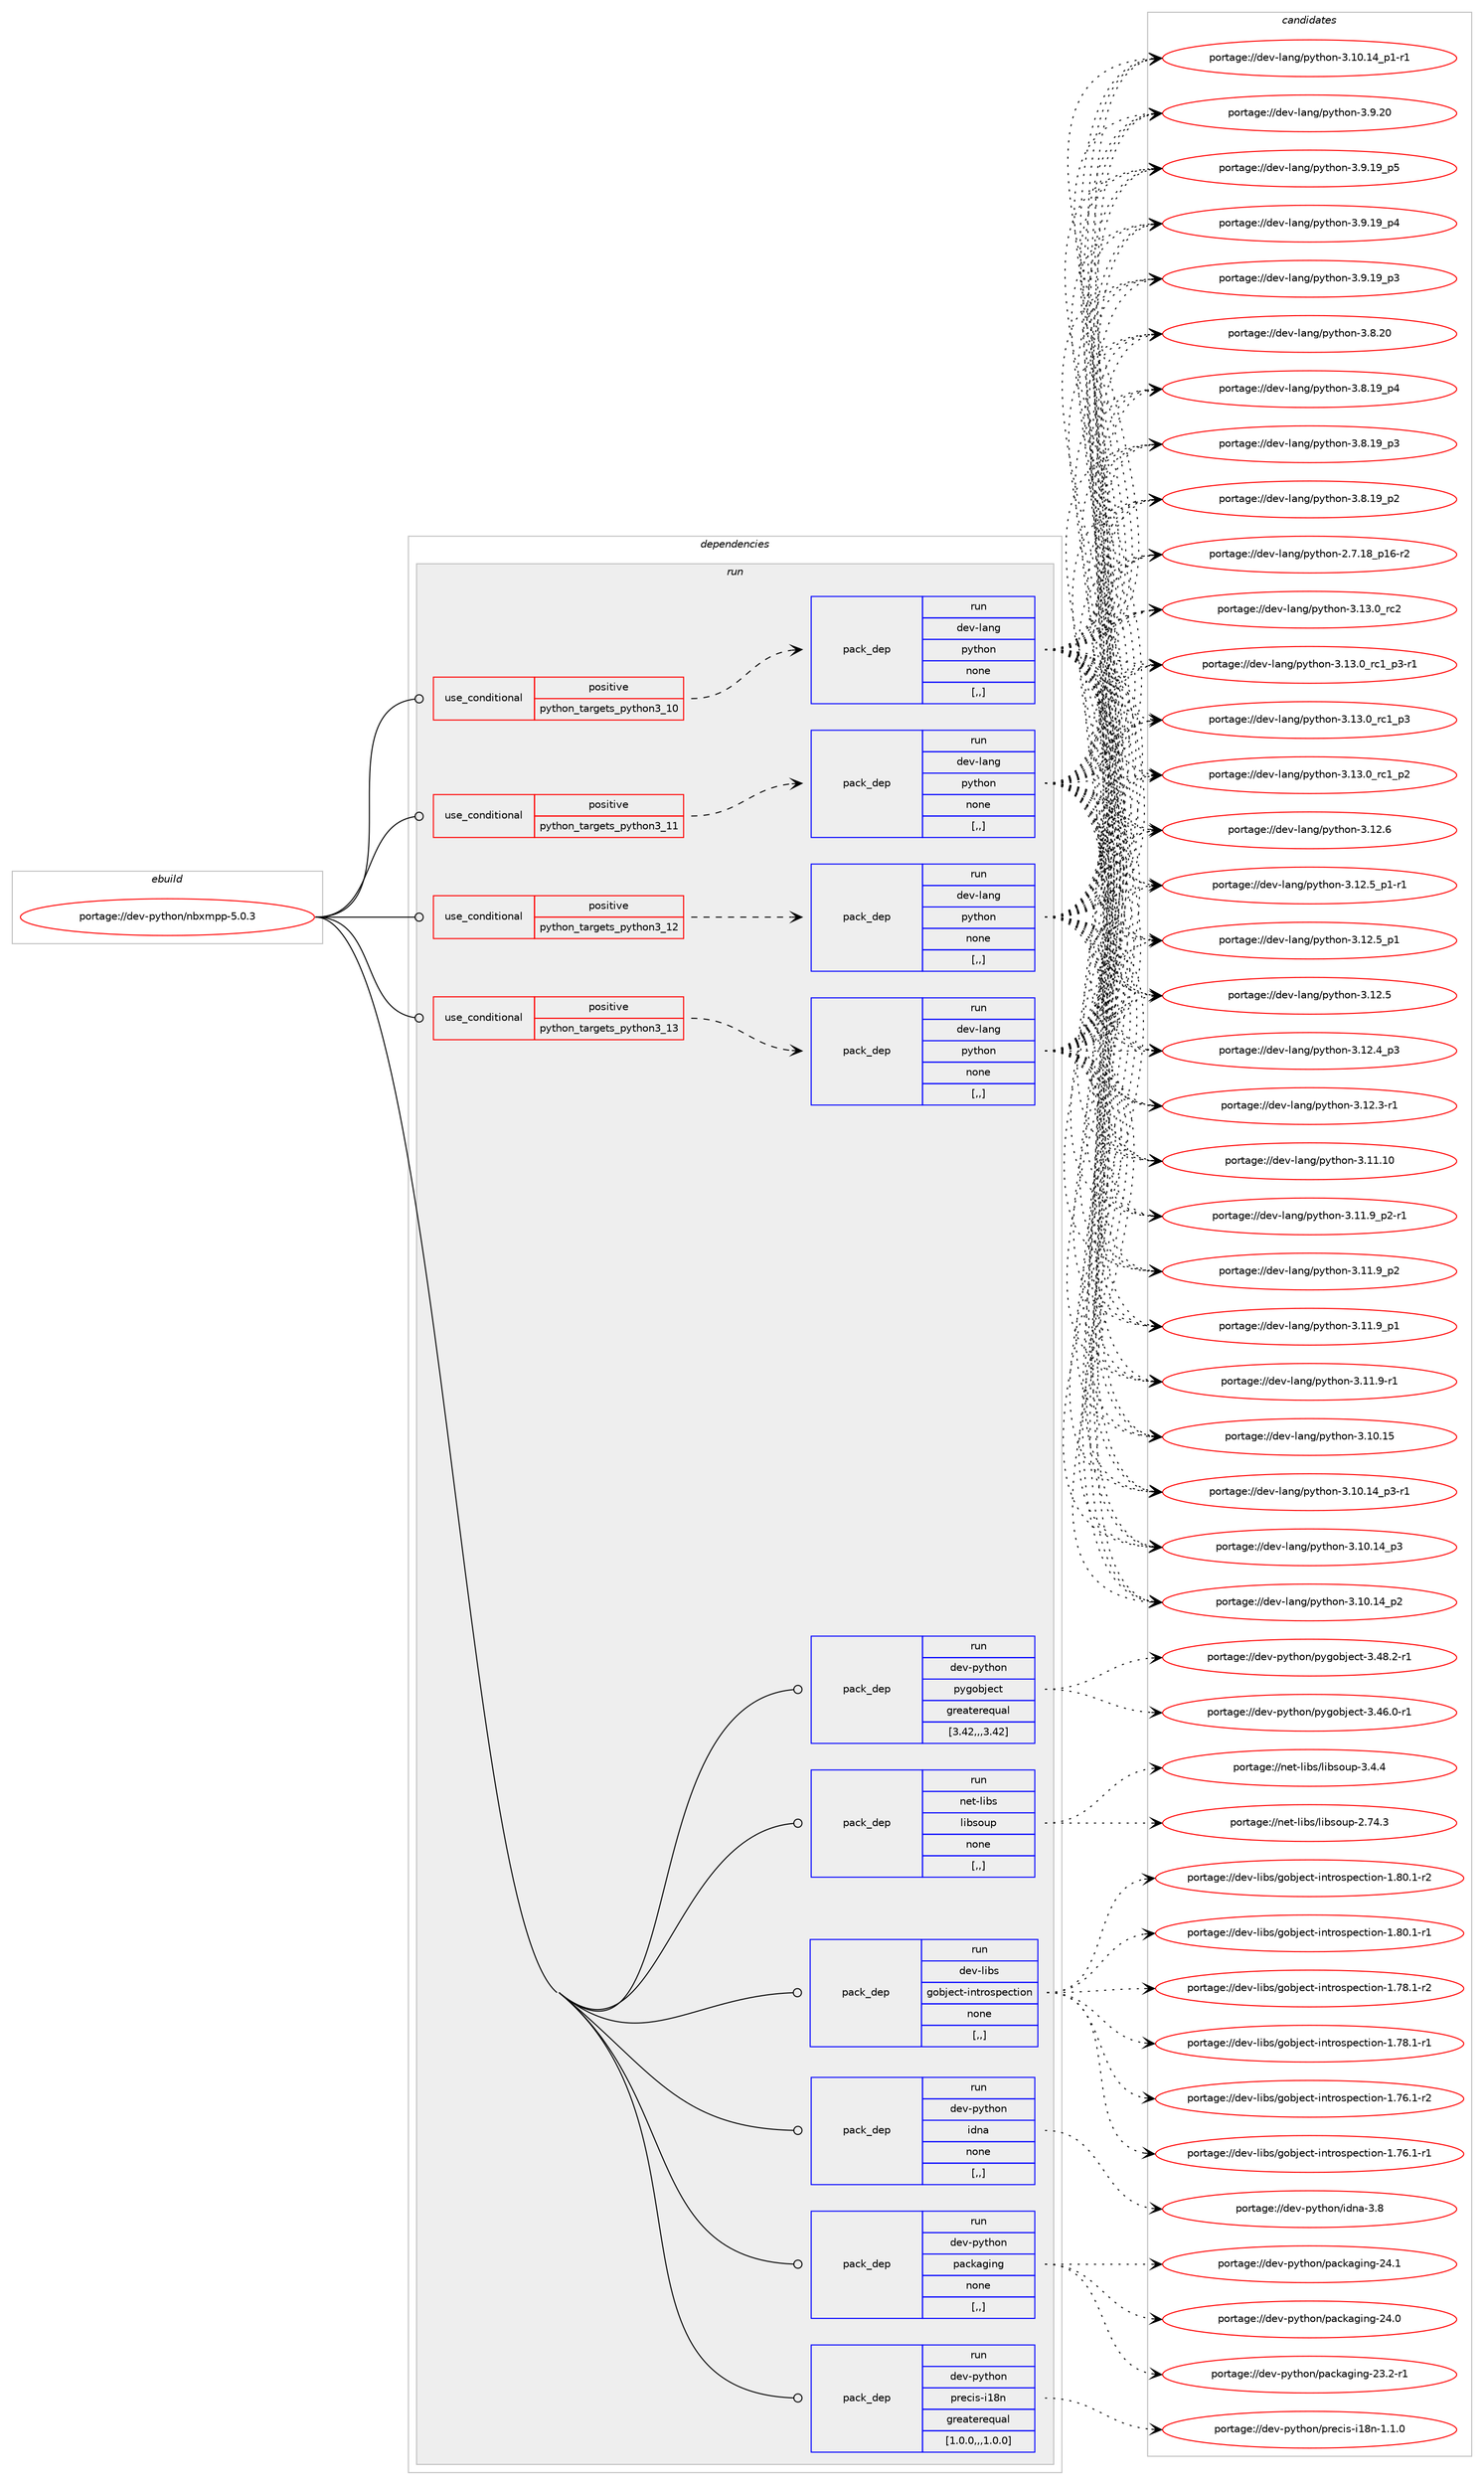digraph prolog {

# *************
# Graph options
# *************

newrank=true;
concentrate=true;
compound=true;
graph [rankdir=LR,fontname=Helvetica,fontsize=10,ranksep=1.5];#, ranksep=2.5, nodesep=0.2];
edge  [arrowhead=vee];
node  [fontname=Helvetica,fontsize=10];

# **********
# The ebuild
# **********

subgraph cluster_leftcol {
color=gray;
label=<<i>ebuild</i>>;
id [label="portage://dev-python/nbxmpp-5.0.3", color=red, width=4, href="../dev-python/nbxmpp-5.0.3.svg"];
}

# ****************
# The dependencies
# ****************

subgraph cluster_midcol {
color=gray;
label=<<i>dependencies</i>>;
subgraph cluster_compile {
fillcolor="#eeeeee";
style=filled;
label=<<i>compile</i>>;
}
subgraph cluster_compileandrun {
fillcolor="#eeeeee";
style=filled;
label=<<i>compile and run</i>>;
}
subgraph cluster_run {
fillcolor="#eeeeee";
style=filled;
label=<<i>run</i>>;
subgraph cond165597 {
dependency646940 [label=<<TABLE BORDER="0" CELLBORDER="1" CELLSPACING="0" CELLPADDING="4"><TR><TD ROWSPAN="3" CELLPADDING="10">use_conditional</TD></TR><TR><TD>positive</TD></TR><TR><TD>python_targets_python3_10</TD></TR></TABLE>>, shape=none, color=red];
subgraph pack476524 {
dependency646941 [label=<<TABLE BORDER="0" CELLBORDER="1" CELLSPACING="0" CELLPADDING="4" WIDTH="220"><TR><TD ROWSPAN="6" CELLPADDING="30">pack_dep</TD></TR><TR><TD WIDTH="110">run</TD></TR><TR><TD>dev-lang</TD></TR><TR><TD>python</TD></TR><TR><TD>none</TD></TR><TR><TD>[,,]</TD></TR></TABLE>>, shape=none, color=blue];
}
dependency646940:e -> dependency646941:w [weight=20,style="dashed",arrowhead="vee"];
}
id:e -> dependency646940:w [weight=20,style="solid",arrowhead="odot"];
subgraph cond165598 {
dependency646942 [label=<<TABLE BORDER="0" CELLBORDER="1" CELLSPACING="0" CELLPADDING="4"><TR><TD ROWSPAN="3" CELLPADDING="10">use_conditional</TD></TR><TR><TD>positive</TD></TR><TR><TD>python_targets_python3_11</TD></TR></TABLE>>, shape=none, color=red];
subgraph pack476525 {
dependency646943 [label=<<TABLE BORDER="0" CELLBORDER="1" CELLSPACING="0" CELLPADDING="4" WIDTH="220"><TR><TD ROWSPAN="6" CELLPADDING="30">pack_dep</TD></TR><TR><TD WIDTH="110">run</TD></TR><TR><TD>dev-lang</TD></TR><TR><TD>python</TD></TR><TR><TD>none</TD></TR><TR><TD>[,,]</TD></TR></TABLE>>, shape=none, color=blue];
}
dependency646942:e -> dependency646943:w [weight=20,style="dashed",arrowhead="vee"];
}
id:e -> dependency646942:w [weight=20,style="solid",arrowhead="odot"];
subgraph cond165599 {
dependency646944 [label=<<TABLE BORDER="0" CELLBORDER="1" CELLSPACING="0" CELLPADDING="4"><TR><TD ROWSPAN="3" CELLPADDING="10">use_conditional</TD></TR><TR><TD>positive</TD></TR><TR><TD>python_targets_python3_12</TD></TR></TABLE>>, shape=none, color=red];
subgraph pack476526 {
dependency646945 [label=<<TABLE BORDER="0" CELLBORDER="1" CELLSPACING="0" CELLPADDING="4" WIDTH="220"><TR><TD ROWSPAN="6" CELLPADDING="30">pack_dep</TD></TR><TR><TD WIDTH="110">run</TD></TR><TR><TD>dev-lang</TD></TR><TR><TD>python</TD></TR><TR><TD>none</TD></TR><TR><TD>[,,]</TD></TR></TABLE>>, shape=none, color=blue];
}
dependency646944:e -> dependency646945:w [weight=20,style="dashed",arrowhead="vee"];
}
id:e -> dependency646944:w [weight=20,style="solid",arrowhead="odot"];
subgraph cond165600 {
dependency646946 [label=<<TABLE BORDER="0" CELLBORDER="1" CELLSPACING="0" CELLPADDING="4"><TR><TD ROWSPAN="3" CELLPADDING="10">use_conditional</TD></TR><TR><TD>positive</TD></TR><TR><TD>python_targets_python3_13</TD></TR></TABLE>>, shape=none, color=red];
subgraph pack476527 {
dependency646947 [label=<<TABLE BORDER="0" CELLBORDER="1" CELLSPACING="0" CELLPADDING="4" WIDTH="220"><TR><TD ROWSPAN="6" CELLPADDING="30">pack_dep</TD></TR><TR><TD WIDTH="110">run</TD></TR><TR><TD>dev-lang</TD></TR><TR><TD>python</TD></TR><TR><TD>none</TD></TR><TR><TD>[,,]</TD></TR></TABLE>>, shape=none, color=blue];
}
dependency646946:e -> dependency646947:w [weight=20,style="dashed",arrowhead="vee"];
}
id:e -> dependency646946:w [weight=20,style="solid",arrowhead="odot"];
subgraph pack476528 {
dependency646948 [label=<<TABLE BORDER="0" CELLBORDER="1" CELLSPACING="0" CELLPADDING="4" WIDTH="220"><TR><TD ROWSPAN="6" CELLPADDING="30">pack_dep</TD></TR><TR><TD WIDTH="110">run</TD></TR><TR><TD>dev-libs</TD></TR><TR><TD>gobject-introspection</TD></TR><TR><TD>none</TD></TR><TR><TD>[,,]</TD></TR></TABLE>>, shape=none, color=blue];
}
id:e -> dependency646948:w [weight=20,style="solid",arrowhead="odot"];
subgraph pack476529 {
dependency646949 [label=<<TABLE BORDER="0" CELLBORDER="1" CELLSPACING="0" CELLPADDING="4" WIDTH="220"><TR><TD ROWSPAN="6" CELLPADDING="30">pack_dep</TD></TR><TR><TD WIDTH="110">run</TD></TR><TR><TD>dev-python</TD></TR><TR><TD>idna</TD></TR><TR><TD>none</TD></TR><TR><TD>[,,]</TD></TR></TABLE>>, shape=none, color=blue];
}
id:e -> dependency646949:w [weight=20,style="solid",arrowhead="odot"];
subgraph pack476530 {
dependency646950 [label=<<TABLE BORDER="0" CELLBORDER="1" CELLSPACING="0" CELLPADDING="4" WIDTH="220"><TR><TD ROWSPAN="6" CELLPADDING="30">pack_dep</TD></TR><TR><TD WIDTH="110">run</TD></TR><TR><TD>dev-python</TD></TR><TR><TD>packaging</TD></TR><TR><TD>none</TD></TR><TR><TD>[,,]</TD></TR></TABLE>>, shape=none, color=blue];
}
id:e -> dependency646950:w [weight=20,style="solid",arrowhead="odot"];
subgraph pack476531 {
dependency646951 [label=<<TABLE BORDER="0" CELLBORDER="1" CELLSPACING="0" CELLPADDING="4" WIDTH="220"><TR><TD ROWSPAN="6" CELLPADDING="30">pack_dep</TD></TR><TR><TD WIDTH="110">run</TD></TR><TR><TD>dev-python</TD></TR><TR><TD>precis-i18n</TD></TR><TR><TD>greaterequal</TD></TR><TR><TD>[1.0.0,,,1.0.0]</TD></TR></TABLE>>, shape=none, color=blue];
}
id:e -> dependency646951:w [weight=20,style="solid",arrowhead="odot"];
subgraph pack476532 {
dependency646952 [label=<<TABLE BORDER="0" CELLBORDER="1" CELLSPACING="0" CELLPADDING="4" WIDTH="220"><TR><TD ROWSPAN="6" CELLPADDING="30">pack_dep</TD></TR><TR><TD WIDTH="110">run</TD></TR><TR><TD>dev-python</TD></TR><TR><TD>pygobject</TD></TR><TR><TD>greaterequal</TD></TR><TR><TD>[3.42,,,3.42]</TD></TR></TABLE>>, shape=none, color=blue];
}
id:e -> dependency646952:w [weight=20,style="solid",arrowhead="odot"];
subgraph pack476533 {
dependency646953 [label=<<TABLE BORDER="0" CELLBORDER="1" CELLSPACING="0" CELLPADDING="4" WIDTH="220"><TR><TD ROWSPAN="6" CELLPADDING="30">pack_dep</TD></TR><TR><TD WIDTH="110">run</TD></TR><TR><TD>net-libs</TD></TR><TR><TD>libsoup</TD></TR><TR><TD>none</TD></TR><TR><TD>[,,]</TD></TR></TABLE>>, shape=none, color=blue];
}
id:e -> dependency646953:w [weight=20,style="solid",arrowhead="odot"];
}
}

# **************
# The candidates
# **************

subgraph cluster_choices {
rank=same;
color=gray;
label=<<i>candidates</i>>;

subgraph choice476524 {
color=black;
nodesep=1;
choice10010111845108971101034711212111610411111045514649514648951149950 [label="portage://dev-lang/python-3.13.0_rc2", color=red, width=4,href="../dev-lang/python-3.13.0_rc2.svg"];
choice1001011184510897110103471121211161041111104551464951464895114994995112514511449 [label="portage://dev-lang/python-3.13.0_rc1_p3-r1", color=red, width=4,href="../dev-lang/python-3.13.0_rc1_p3-r1.svg"];
choice100101118451089711010347112121116104111110455146495146489511499499511251 [label="portage://dev-lang/python-3.13.0_rc1_p3", color=red, width=4,href="../dev-lang/python-3.13.0_rc1_p3.svg"];
choice100101118451089711010347112121116104111110455146495146489511499499511250 [label="portage://dev-lang/python-3.13.0_rc1_p2", color=red, width=4,href="../dev-lang/python-3.13.0_rc1_p2.svg"];
choice10010111845108971101034711212111610411111045514649504654 [label="portage://dev-lang/python-3.12.6", color=red, width=4,href="../dev-lang/python-3.12.6.svg"];
choice1001011184510897110103471121211161041111104551464950465395112494511449 [label="portage://dev-lang/python-3.12.5_p1-r1", color=red, width=4,href="../dev-lang/python-3.12.5_p1-r1.svg"];
choice100101118451089711010347112121116104111110455146495046539511249 [label="portage://dev-lang/python-3.12.5_p1", color=red, width=4,href="../dev-lang/python-3.12.5_p1.svg"];
choice10010111845108971101034711212111610411111045514649504653 [label="portage://dev-lang/python-3.12.5", color=red, width=4,href="../dev-lang/python-3.12.5.svg"];
choice100101118451089711010347112121116104111110455146495046529511251 [label="portage://dev-lang/python-3.12.4_p3", color=red, width=4,href="../dev-lang/python-3.12.4_p3.svg"];
choice100101118451089711010347112121116104111110455146495046514511449 [label="portage://dev-lang/python-3.12.3-r1", color=red, width=4,href="../dev-lang/python-3.12.3-r1.svg"];
choice1001011184510897110103471121211161041111104551464949464948 [label="portage://dev-lang/python-3.11.10", color=red, width=4,href="../dev-lang/python-3.11.10.svg"];
choice1001011184510897110103471121211161041111104551464949465795112504511449 [label="portage://dev-lang/python-3.11.9_p2-r1", color=red, width=4,href="../dev-lang/python-3.11.9_p2-r1.svg"];
choice100101118451089711010347112121116104111110455146494946579511250 [label="portage://dev-lang/python-3.11.9_p2", color=red, width=4,href="../dev-lang/python-3.11.9_p2.svg"];
choice100101118451089711010347112121116104111110455146494946579511249 [label="portage://dev-lang/python-3.11.9_p1", color=red, width=4,href="../dev-lang/python-3.11.9_p1.svg"];
choice100101118451089711010347112121116104111110455146494946574511449 [label="portage://dev-lang/python-3.11.9-r1", color=red, width=4,href="../dev-lang/python-3.11.9-r1.svg"];
choice1001011184510897110103471121211161041111104551464948464953 [label="portage://dev-lang/python-3.10.15", color=red, width=4,href="../dev-lang/python-3.10.15.svg"];
choice100101118451089711010347112121116104111110455146494846495295112514511449 [label="portage://dev-lang/python-3.10.14_p3-r1", color=red, width=4,href="../dev-lang/python-3.10.14_p3-r1.svg"];
choice10010111845108971101034711212111610411111045514649484649529511251 [label="portage://dev-lang/python-3.10.14_p3", color=red, width=4,href="../dev-lang/python-3.10.14_p3.svg"];
choice10010111845108971101034711212111610411111045514649484649529511250 [label="portage://dev-lang/python-3.10.14_p2", color=red, width=4,href="../dev-lang/python-3.10.14_p2.svg"];
choice100101118451089711010347112121116104111110455146494846495295112494511449 [label="portage://dev-lang/python-3.10.14_p1-r1", color=red, width=4,href="../dev-lang/python-3.10.14_p1-r1.svg"];
choice10010111845108971101034711212111610411111045514657465048 [label="portage://dev-lang/python-3.9.20", color=red, width=4,href="../dev-lang/python-3.9.20.svg"];
choice100101118451089711010347112121116104111110455146574649579511253 [label="portage://dev-lang/python-3.9.19_p5", color=red, width=4,href="../dev-lang/python-3.9.19_p5.svg"];
choice100101118451089711010347112121116104111110455146574649579511252 [label="portage://dev-lang/python-3.9.19_p4", color=red, width=4,href="../dev-lang/python-3.9.19_p4.svg"];
choice100101118451089711010347112121116104111110455146574649579511251 [label="portage://dev-lang/python-3.9.19_p3", color=red, width=4,href="../dev-lang/python-3.9.19_p3.svg"];
choice10010111845108971101034711212111610411111045514656465048 [label="portage://dev-lang/python-3.8.20", color=red, width=4,href="../dev-lang/python-3.8.20.svg"];
choice100101118451089711010347112121116104111110455146564649579511252 [label="portage://dev-lang/python-3.8.19_p4", color=red, width=4,href="../dev-lang/python-3.8.19_p4.svg"];
choice100101118451089711010347112121116104111110455146564649579511251 [label="portage://dev-lang/python-3.8.19_p3", color=red, width=4,href="../dev-lang/python-3.8.19_p3.svg"];
choice100101118451089711010347112121116104111110455146564649579511250 [label="portage://dev-lang/python-3.8.19_p2", color=red, width=4,href="../dev-lang/python-3.8.19_p2.svg"];
choice100101118451089711010347112121116104111110455046554649569511249544511450 [label="portage://dev-lang/python-2.7.18_p16-r2", color=red, width=4,href="../dev-lang/python-2.7.18_p16-r2.svg"];
dependency646941:e -> choice10010111845108971101034711212111610411111045514649514648951149950:w [style=dotted,weight="100"];
dependency646941:e -> choice1001011184510897110103471121211161041111104551464951464895114994995112514511449:w [style=dotted,weight="100"];
dependency646941:e -> choice100101118451089711010347112121116104111110455146495146489511499499511251:w [style=dotted,weight="100"];
dependency646941:e -> choice100101118451089711010347112121116104111110455146495146489511499499511250:w [style=dotted,weight="100"];
dependency646941:e -> choice10010111845108971101034711212111610411111045514649504654:w [style=dotted,weight="100"];
dependency646941:e -> choice1001011184510897110103471121211161041111104551464950465395112494511449:w [style=dotted,weight="100"];
dependency646941:e -> choice100101118451089711010347112121116104111110455146495046539511249:w [style=dotted,weight="100"];
dependency646941:e -> choice10010111845108971101034711212111610411111045514649504653:w [style=dotted,weight="100"];
dependency646941:e -> choice100101118451089711010347112121116104111110455146495046529511251:w [style=dotted,weight="100"];
dependency646941:e -> choice100101118451089711010347112121116104111110455146495046514511449:w [style=dotted,weight="100"];
dependency646941:e -> choice1001011184510897110103471121211161041111104551464949464948:w [style=dotted,weight="100"];
dependency646941:e -> choice1001011184510897110103471121211161041111104551464949465795112504511449:w [style=dotted,weight="100"];
dependency646941:e -> choice100101118451089711010347112121116104111110455146494946579511250:w [style=dotted,weight="100"];
dependency646941:e -> choice100101118451089711010347112121116104111110455146494946579511249:w [style=dotted,weight="100"];
dependency646941:e -> choice100101118451089711010347112121116104111110455146494946574511449:w [style=dotted,weight="100"];
dependency646941:e -> choice1001011184510897110103471121211161041111104551464948464953:w [style=dotted,weight="100"];
dependency646941:e -> choice100101118451089711010347112121116104111110455146494846495295112514511449:w [style=dotted,weight="100"];
dependency646941:e -> choice10010111845108971101034711212111610411111045514649484649529511251:w [style=dotted,weight="100"];
dependency646941:e -> choice10010111845108971101034711212111610411111045514649484649529511250:w [style=dotted,weight="100"];
dependency646941:e -> choice100101118451089711010347112121116104111110455146494846495295112494511449:w [style=dotted,weight="100"];
dependency646941:e -> choice10010111845108971101034711212111610411111045514657465048:w [style=dotted,weight="100"];
dependency646941:e -> choice100101118451089711010347112121116104111110455146574649579511253:w [style=dotted,weight="100"];
dependency646941:e -> choice100101118451089711010347112121116104111110455146574649579511252:w [style=dotted,weight="100"];
dependency646941:e -> choice100101118451089711010347112121116104111110455146574649579511251:w [style=dotted,weight="100"];
dependency646941:e -> choice10010111845108971101034711212111610411111045514656465048:w [style=dotted,weight="100"];
dependency646941:e -> choice100101118451089711010347112121116104111110455146564649579511252:w [style=dotted,weight="100"];
dependency646941:e -> choice100101118451089711010347112121116104111110455146564649579511251:w [style=dotted,weight="100"];
dependency646941:e -> choice100101118451089711010347112121116104111110455146564649579511250:w [style=dotted,weight="100"];
dependency646941:e -> choice100101118451089711010347112121116104111110455046554649569511249544511450:w [style=dotted,weight="100"];
}
subgraph choice476525 {
color=black;
nodesep=1;
choice10010111845108971101034711212111610411111045514649514648951149950 [label="portage://dev-lang/python-3.13.0_rc2", color=red, width=4,href="../dev-lang/python-3.13.0_rc2.svg"];
choice1001011184510897110103471121211161041111104551464951464895114994995112514511449 [label="portage://dev-lang/python-3.13.0_rc1_p3-r1", color=red, width=4,href="../dev-lang/python-3.13.0_rc1_p3-r1.svg"];
choice100101118451089711010347112121116104111110455146495146489511499499511251 [label="portage://dev-lang/python-3.13.0_rc1_p3", color=red, width=4,href="../dev-lang/python-3.13.0_rc1_p3.svg"];
choice100101118451089711010347112121116104111110455146495146489511499499511250 [label="portage://dev-lang/python-3.13.0_rc1_p2", color=red, width=4,href="../dev-lang/python-3.13.0_rc1_p2.svg"];
choice10010111845108971101034711212111610411111045514649504654 [label="portage://dev-lang/python-3.12.6", color=red, width=4,href="../dev-lang/python-3.12.6.svg"];
choice1001011184510897110103471121211161041111104551464950465395112494511449 [label="portage://dev-lang/python-3.12.5_p1-r1", color=red, width=4,href="../dev-lang/python-3.12.5_p1-r1.svg"];
choice100101118451089711010347112121116104111110455146495046539511249 [label="portage://dev-lang/python-3.12.5_p1", color=red, width=4,href="../dev-lang/python-3.12.5_p1.svg"];
choice10010111845108971101034711212111610411111045514649504653 [label="portage://dev-lang/python-3.12.5", color=red, width=4,href="../dev-lang/python-3.12.5.svg"];
choice100101118451089711010347112121116104111110455146495046529511251 [label="portage://dev-lang/python-3.12.4_p3", color=red, width=4,href="../dev-lang/python-3.12.4_p3.svg"];
choice100101118451089711010347112121116104111110455146495046514511449 [label="portage://dev-lang/python-3.12.3-r1", color=red, width=4,href="../dev-lang/python-3.12.3-r1.svg"];
choice1001011184510897110103471121211161041111104551464949464948 [label="portage://dev-lang/python-3.11.10", color=red, width=4,href="../dev-lang/python-3.11.10.svg"];
choice1001011184510897110103471121211161041111104551464949465795112504511449 [label="portage://dev-lang/python-3.11.9_p2-r1", color=red, width=4,href="../dev-lang/python-3.11.9_p2-r1.svg"];
choice100101118451089711010347112121116104111110455146494946579511250 [label="portage://dev-lang/python-3.11.9_p2", color=red, width=4,href="../dev-lang/python-3.11.9_p2.svg"];
choice100101118451089711010347112121116104111110455146494946579511249 [label="portage://dev-lang/python-3.11.9_p1", color=red, width=4,href="../dev-lang/python-3.11.9_p1.svg"];
choice100101118451089711010347112121116104111110455146494946574511449 [label="portage://dev-lang/python-3.11.9-r1", color=red, width=4,href="../dev-lang/python-3.11.9-r1.svg"];
choice1001011184510897110103471121211161041111104551464948464953 [label="portage://dev-lang/python-3.10.15", color=red, width=4,href="../dev-lang/python-3.10.15.svg"];
choice100101118451089711010347112121116104111110455146494846495295112514511449 [label="portage://dev-lang/python-3.10.14_p3-r1", color=red, width=4,href="../dev-lang/python-3.10.14_p3-r1.svg"];
choice10010111845108971101034711212111610411111045514649484649529511251 [label="portage://dev-lang/python-3.10.14_p3", color=red, width=4,href="../dev-lang/python-3.10.14_p3.svg"];
choice10010111845108971101034711212111610411111045514649484649529511250 [label="portage://dev-lang/python-3.10.14_p2", color=red, width=4,href="../dev-lang/python-3.10.14_p2.svg"];
choice100101118451089711010347112121116104111110455146494846495295112494511449 [label="portage://dev-lang/python-3.10.14_p1-r1", color=red, width=4,href="../dev-lang/python-3.10.14_p1-r1.svg"];
choice10010111845108971101034711212111610411111045514657465048 [label="portage://dev-lang/python-3.9.20", color=red, width=4,href="../dev-lang/python-3.9.20.svg"];
choice100101118451089711010347112121116104111110455146574649579511253 [label="portage://dev-lang/python-3.9.19_p5", color=red, width=4,href="../dev-lang/python-3.9.19_p5.svg"];
choice100101118451089711010347112121116104111110455146574649579511252 [label="portage://dev-lang/python-3.9.19_p4", color=red, width=4,href="../dev-lang/python-3.9.19_p4.svg"];
choice100101118451089711010347112121116104111110455146574649579511251 [label="portage://dev-lang/python-3.9.19_p3", color=red, width=4,href="../dev-lang/python-3.9.19_p3.svg"];
choice10010111845108971101034711212111610411111045514656465048 [label="portage://dev-lang/python-3.8.20", color=red, width=4,href="../dev-lang/python-3.8.20.svg"];
choice100101118451089711010347112121116104111110455146564649579511252 [label="portage://dev-lang/python-3.8.19_p4", color=red, width=4,href="../dev-lang/python-3.8.19_p4.svg"];
choice100101118451089711010347112121116104111110455146564649579511251 [label="portage://dev-lang/python-3.8.19_p3", color=red, width=4,href="../dev-lang/python-3.8.19_p3.svg"];
choice100101118451089711010347112121116104111110455146564649579511250 [label="portage://dev-lang/python-3.8.19_p2", color=red, width=4,href="../dev-lang/python-3.8.19_p2.svg"];
choice100101118451089711010347112121116104111110455046554649569511249544511450 [label="portage://dev-lang/python-2.7.18_p16-r2", color=red, width=4,href="../dev-lang/python-2.7.18_p16-r2.svg"];
dependency646943:e -> choice10010111845108971101034711212111610411111045514649514648951149950:w [style=dotted,weight="100"];
dependency646943:e -> choice1001011184510897110103471121211161041111104551464951464895114994995112514511449:w [style=dotted,weight="100"];
dependency646943:e -> choice100101118451089711010347112121116104111110455146495146489511499499511251:w [style=dotted,weight="100"];
dependency646943:e -> choice100101118451089711010347112121116104111110455146495146489511499499511250:w [style=dotted,weight="100"];
dependency646943:e -> choice10010111845108971101034711212111610411111045514649504654:w [style=dotted,weight="100"];
dependency646943:e -> choice1001011184510897110103471121211161041111104551464950465395112494511449:w [style=dotted,weight="100"];
dependency646943:e -> choice100101118451089711010347112121116104111110455146495046539511249:w [style=dotted,weight="100"];
dependency646943:e -> choice10010111845108971101034711212111610411111045514649504653:w [style=dotted,weight="100"];
dependency646943:e -> choice100101118451089711010347112121116104111110455146495046529511251:w [style=dotted,weight="100"];
dependency646943:e -> choice100101118451089711010347112121116104111110455146495046514511449:w [style=dotted,weight="100"];
dependency646943:e -> choice1001011184510897110103471121211161041111104551464949464948:w [style=dotted,weight="100"];
dependency646943:e -> choice1001011184510897110103471121211161041111104551464949465795112504511449:w [style=dotted,weight="100"];
dependency646943:e -> choice100101118451089711010347112121116104111110455146494946579511250:w [style=dotted,weight="100"];
dependency646943:e -> choice100101118451089711010347112121116104111110455146494946579511249:w [style=dotted,weight="100"];
dependency646943:e -> choice100101118451089711010347112121116104111110455146494946574511449:w [style=dotted,weight="100"];
dependency646943:e -> choice1001011184510897110103471121211161041111104551464948464953:w [style=dotted,weight="100"];
dependency646943:e -> choice100101118451089711010347112121116104111110455146494846495295112514511449:w [style=dotted,weight="100"];
dependency646943:e -> choice10010111845108971101034711212111610411111045514649484649529511251:w [style=dotted,weight="100"];
dependency646943:e -> choice10010111845108971101034711212111610411111045514649484649529511250:w [style=dotted,weight="100"];
dependency646943:e -> choice100101118451089711010347112121116104111110455146494846495295112494511449:w [style=dotted,weight="100"];
dependency646943:e -> choice10010111845108971101034711212111610411111045514657465048:w [style=dotted,weight="100"];
dependency646943:e -> choice100101118451089711010347112121116104111110455146574649579511253:w [style=dotted,weight="100"];
dependency646943:e -> choice100101118451089711010347112121116104111110455146574649579511252:w [style=dotted,weight="100"];
dependency646943:e -> choice100101118451089711010347112121116104111110455146574649579511251:w [style=dotted,weight="100"];
dependency646943:e -> choice10010111845108971101034711212111610411111045514656465048:w [style=dotted,weight="100"];
dependency646943:e -> choice100101118451089711010347112121116104111110455146564649579511252:w [style=dotted,weight="100"];
dependency646943:e -> choice100101118451089711010347112121116104111110455146564649579511251:w [style=dotted,weight="100"];
dependency646943:e -> choice100101118451089711010347112121116104111110455146564649579511250:w [style=dotted,weight="100"];
dependency646943:e -> choice100101118451089711010347112121116104111110455046554649569511249544511450:w [style=dotted,weight="100"];
}
subgraph choice476526 {
color=black;
nodesep=1;
choice10010111845108971101034711212111610411111045514649514648951149950 [label="portage://dev-lang/python-3.13.0_rc2", color=red, width=4,href="../dev-lang/python-3.13.0_rc2.svg"];
choice1001011184510897110103471121211161041111104551464951464895114994995112514511449 [label="portage://dev-lang/python-3.13.0_rc1_p3-r1", color=red, width=4,href="../dev-lang/python-3.13.0_rc1_p3-r1.svg"];
choice100101118451089711010347112121116104111110455146495146489511499499511251 [label="portage://dev-lang/python-3.13.0_rc1_p3", color=red, width=4,href="../dev-lang/python-3.13.0_rc1_p3.svg"];
choice100101118451089711010347112121116104111110455146495146489511499499511250 [label="portage://dev-lang/python-3.13.0_rc1_p2", color=red, width=4,href="../dev-lang/python-3.13.0_rc1_p2.svg"];
choice10010111845108971101034711212111610411111045514649504654 [label="portage://dev-lang/python-3.12.6", color=red, width=4,href="../dev-lang/python-3.12.6.svg"];
choice1001011184510897110103471121211161041111104551464950465395112494511449 [label="portage://dev-lang/python-3.12.5_p1-r1", color=red, width=4,href="../dev-lang/python-3.12.5_p1-r1.svg"];
choice100101118451089711010347112121116104111110455146495046539511249 [label="portage://dev-lang/python-3.12.5_p1", color=red, width=4,href="../dev-lang/python-3.12.5_p1.svg"];
choice10010111845108971101034711212111610411111045514649504653 [label="portage://dev-lang/python-3.12.5", color=red, width=4,href="../dev-lang/python-3.12.5.svg"];
choice100101118451089711010347112121116104111110455146495046529511251 [label="portage://dev-lang/python-3.12.4_p3", color=red, width=4,href="../dev-lang/python-3.12.4_p3.svg"];
choice100101118451089711010347112121116104111110455146495046514511449 [label="portage://dev-lang/python-3.12.3-r1", color=red, width=4,href="../dev-lang/python-3.12.3-r1.svg"];
choice1001011184510897110103471121211161041111104551464949464948 [label="portage://dev-lang/python-3.11.10", color=red, width=4,href="../dev-lang/python-3.11.10.svg"];
choice1001011184510897110103471121211161041111104551464949465795112504511449 [label="portage://dev-lang/python-3.11.9_p2-r1", color=red, width=4,href="../dev-lang/python-3.11.9_p2-r1.svg"];
choice100101118451089711010347112121116104111110455146494946579511250 [label="portage://dev-lang/python-3.11.9_p2", color=red, width=4,href="../dev-lang/python-3.11.9_p2.svg"];
choice100101118451089711010347112121116104111110455146494946579511249 [label="portage://dev-lang/python-3.11.9_p1", color=red, width=4,href="../dev-lang/python-3.11.9_p1.svg"];
choice100101118451089711010347112121116104111110455146494946574511449 [label="portage://dev-lang/python-3.11.9-r1", color=red, width=4,href="../dev-lang/python-3.11.9-r1.svg"];
choice1001011184510897110103471121211161041111104551464948464953 [label="portage://dev-lang/python-3.10.15", color=red, width=4,href="../dev-lang/python-3.10.15.svg"];
choice100101118451089711010347112121116104111110455146494846495295112514511449 [label="portage://dev-lang/python-3.10.14_p3-r1", color=red, width=4,href="../dev-lang/python-3.10.14_p3-r1.svg"];
choice10010111845108971101034711212111610411111045514649484649529511251 [label="portage://dev-lang/python-3.10.14_p3", color=red, width=4,href="../dev-lang/python-3.10.14_p3.svg"];
choice10010111845108971101034711212111610411111045514649484649529511250 [label="portage://dev-lang/python-3.10.14_p2", color=red, width=4,href="../dev-lang/python-3.10.14_p2.svg"];
choice100101118451089711010347112121116104111110455146494846495295112494511449 [label="portage://dev-lang/python-3.10.14_p1-r1", color=red, width=4,href="../dev-lang/python-3.10.14_p1-r1.svg"];
choice10010111845108971101034711212111610411111045514657465048 [label="portage://dev-lang/python-3.9.20", color=red, width=4,href="../dev-lang/python-3.9.20.svg"];
choice100101118451089711010347112121116104111110455146574649579511253 [label="portage://dev-lang/python-3.9.19_p5", color=red, width=4,href="../dev-lang/python-3.9.19_p5.svg"];
choice100101118451089711010347112121116104111110455146574649579511252 [label="portage://dev-lang/python-3.9.19_p4", color=red, width=4,href="../dev-lang/python-3.9.19_p4.svg"];
choice100101118451089711010347112121116104111110455146574649579511251 [label="portage://dev-lang/python-3.9.19_p3", color=red, width=4,href="../dev-lang/python-3.9.19_p3.svg"];
choice10010111845108971101034711212111610411111045514656465048 [label="portage://dev-lang/python-3.8.20", color=red, width=4,href="../dev-lang/python-3.8.20.svg"];
choice100101118451089711010347112121116104111110455146564649579511252 [label="portage://dev-lang/python-3.8.19_p4", color=red, width=4,href="../dev-lang/python-3.8.19_p4.svg"];
choice100101118451089711010347112121116104111110455146564649579511251 [label="portage://dev-lang/python-3.8.19_p3", color=red, width=4,href="../dev-lang/python-3.8.19_p3.svg"];
choice100101118451089711010347112121116104111110455146564649579511250 [label="portage://dev-lang/python-3.8.19_p2", color=red, width=4,href="../dev-lang/python-3.8.19_p2.svg"];
choice100101118451089711010347112121116104111110455046554649569511249544511450 [label="portage://dev-lang/python-2.7.18_p16-r2", color=red, width=4,href="../dev-lang/python-2.7.18_p16-r2.svg"];
dependency646945:e -> choice10010111845108971101034711212111610411111045514649514648951149950:w [style=dotted,weight="100"];
dependency646945:e -> choice1001011184510897110103471121211161041111104551464951464895114994995112514511449:w [style=dotted,weight="100"];
dependency646945:e -> choice100101118451089711010347112121116104111110455146495146489511499499511251:w [style=dotted,weight="100"];
dependency646945:e -> choice100101118451089711010347112121116104111110455146495146489511499499511250:w [style=dotted,weight="100"];
dependency646945:e -> choice10010111845108971101034711212111610411111045514649504654:w [style=dotted,weight="100"];
dependency646945:e -> choice1001011184510897110103471121211161041111104551464950465395112494511449:w [style=dotted,weight="100"];
dependency646945:e -> choice100101118451089711010347112121116104111110455146495046539511249:w [style=dotted,weight="100"];
dependency646945:e -> choice10010111845108971101034711212111610411111045514649504653:w [style=dotted,weight="100"];
dependency646945:e -> choice100101118451089711010347112121116104111110455146495046529511251:w [style=dotted,weight="100"];
dependency646945:e -> choice100101118451089711010347112121116104111110455146495046514511449:w [style=dotted,weight="100"];
dependency646945:e -> choice1001011184510897110103471121211161041111104551464949464948:w [style=dotted,weight="100"];
dependency646945:e -> choice1001011184510897110103471121211161041111104551464949465795112504511449:w [style=dotted,weight="100"];
dependency646945:e -> choice100101118451089711010347112121116104111110455146494946579511250:w [style=dotted,weight="100"];
dependency646945:e -> choice100101118451089711010347112121116104111110455146494946579511249:w [style=dotted,weight="100"];
dependency646945:e -> choice100101118451089711010347112121116104111110455146494946574511449:w [style=dotted,weight="100"];
dependency646945:e -> choice1001011184510897110103471121211161041111104551464948464953:w [style=dotted,weight="100"];
dependency646945:e -> choice100101118451089711010347112121116104111110455146494846495295112514511449:w [style=dotted,weight="100"];
dependency646945:e -> choice10010111845108971101034711212111610411111045514649484649529511251:w [style=dotted,weight="100"];
dependency646945:e -> choice10010111845108971101034711212111610411111045514649484649529511250:w [style=dotted,weight="100"];
dependency646945:e -> choice100101118451089711010347112121116104111110455146494846495295112494511449:w [style=dotted,weight="100"];
dependency646945:e -> choice10010111845108971101034711212111610411111045514657465048:w [style=dotted,weight="100"];
dependency646945:e -> choice100101118451089711010347112121116104111110455146574649579511253:w [style=dotted,weight="100"];
dependency646945:e -> choice100101118451089711010347112121116104111110455146574649579511252:w [style=dotted,weight="100"];
dependency646945:e -> choice100101118451089711010347112121116104111110455146574649579511251:w [style=dotted,weight="100"];
dependency646945:e -> choice10010111845108971101034711212111610411111045514656465048:w [style=dotted,weight="100"];
dependency646945:e -> choice100101118451089711010347112121116104111110455146564649579511252:w [style=dotted,weight="100"];
dependency646945:e -> choice100101118451089711010347112121116104111110455146564649579511251:w [style=dotted,weight="100"];
dependency646945:e -> choice100101118451089711010347112121116104111110455146564649579511250:w [style=dotted,weight="100"];
dependency646945:e -> choice100101118451089711010347112121116104111110455046554649569511249544511450:w [style=dotted,weight="100"];
}
subgraph choice476527 {
color=black;
nodesep=1;
choice10010111845108971101034711212111610411111045514649514648951149950 [label="portage://dev-lang/python-3.13.0_rc2", color=red, width=4,href="../dev-lang/python-3.13.0_rc2.svg"];
choice1001011184510897110103471121211161041111104551464951464895114994995112514511449 [label="portage://dev-lang/python-3.13.0_rc1_p3-r1", color=red, width=4,href="../dev-lang/python-3.13.0_rc1_p3-r1.svg"];
choice100101118451089711010347112121116104111110455146495146489511499499511251 [label="portage://dev-lang/python-3.13.0_rc1_p3", color=red, width=4,href="../dev-lang/python-3.13.0_rc1_p3.svg"];
choice100101118451089711010347112121116104111110455146495146489511499499511250 [label="portage://dev-lang/python-3.13.0_rc1_p2", color=red, width=4,href="../dev-lang/python-3.13.0_rc1_p2.svg"];
choice10010111845108971101034711212111610411111045514649504654 [label="portage://dev-lang/python-3.12.6", color=red, width=4,href="../dev-lang/python-3.12.6.svg"];
choice1001011184510897110103471121211161041111104551464950465395112494511449 [label="portage://dev-lang/python-3.12.5_p1-r1", color=red, width=4,href="../dev-lang/python-3.12.5_p1-r1.svg"];
choice100101118451089711010347112121116104111110455146495046539511249 [label="portage://dev-lang/python-3.12.5_p1", color=red, width=4,href="../dev-lang/python-3.12.5_p1.svg"];
choice10010111845108971101034711212111610411111045514649504653 [label="portage://dev-lang/python-3.12.5", color=red, width=4,href="../dev-lang/python-3.12.5.svg"];
choice100101118451089711010347112121116104111110455146495046529511251 [label="portage://dev-lang/python-3.12.4_p3", color=red, width=4,href="../dev-lang/python-3.12.4_p3.svg"];
choice100101118451089711010347112121116104111110455146495046514511449 [label="portage://dev-lang/python-3.12.3-r1", color=red, width=4,href="../dev-lang/python-3.12.3-r1.svg"];
choice1001011184510897110103471121211161041111104551464949464948 [label="portage://dev-lang/python-3.11.10", color=red, width=4,href="../dev-lang/python-3.11.10.svg"];
choice1001011184510897110103471121211161041111104551464949465795112504511449 [label="portage://dev-lang/python-3.11.9_p2-r1", color=red, width=4,href="../dev-lang/python-3.11.9_p2-r1.svg"];
choice100101118451089711010347112121116104111110455146494946579511250 [label="portage://dev-lang/python-3.11.9_p2", color=red, width=4,href="../dev-lang/python-3.11.9_p2.svg"];
choice100101118451089711010347112121116104111110455146494946579511249 [label="portage://dev-lang/python-3.11.9_p1", color=red, width=4,href="../dev-lang/python-3.11.9_p1.svg"];
choice100101118451089711010347112121116104111110455146494946574511449 [label="portage://dev-lang/python-3.11.9-r1", color=red, width=4,href="../dev-lang/python-3.11.9-r1.svg"];
choice1001011184510897110103471121211161041111104551464948464953 [label="portage://dev-lang/python-3.10.15", color=red, width=4,href="../dev-lang/python-3.10.15.svg"];
choice100101118451089711010347112121116104111110455146494846495295112514511449 [label="portage://dev-lang/python-3.10.14_p3-r1", color=red, width=4,href="../dev-lang/python-3.10.14_p3-r1.svg"];
choice10010111845108971101034711212111610411111045514649484649529511251 [label="portage://dev-lang/python-3.10.14_p3", color=red, width=4,href="../dev-lang/python-3.10.14_p3.svg"];
choice10010111845108971101034711212111610411111045514649484649529511250 [label="portage://dev-lang/python-3.10.14_p2", color=red, width=4,href="../dev-lang/python-3.10.14_p2.svg"];
choice100101118451089711010347112121116104111110455146494846495295112494511449 [label="portage://dev-lang/python-3.10.14_p1-r1", color=red, width=4,href="../dev-lang/python-3.10.14_p1-r1.svg"];
choice10010111845108971101034711212111610411111045514657465048 [label="portage://dev-lang/python-3.9.20", color=red, width=4,href="../dev-lang/python-3.9.20.svg"];
choice100101118451089711010347112121116104111110455146574649579511253 [label="portage://dev-lang/python-3.9.19_p5", color=red, width=4,href="../dev-lang/python-3.9.19_p5.svg"];
choice100101118451089711010347112121116104111110455146574649579511252 [label="portage://dev-lang/python-3.9.19_p4", color=red, width=4,href="../dev-lang/python-3.9.19_p4.svg"];
choice100101118451089711010347112121116104111110455146574649579511251 [label="portage://dev-lang/python-3.9.19_p3", color=red, width=4,href="../dev-lang/python-3.9.19_p3.svg"];
choice10010111845108971101034711212111610411111045514656465048 [label="portage://dev-lang/python-3.8.20", color=red, width=4,href="../dev-lang/python-3.8.20.svg"];
choice100101118451089711010347112121116104111110455146564649579511252 [label="portage://dev-lang/python-3.8.19_p4", color=red, width=4,href="../dev-lang/python-3.8.19_p4.svg"];
choice100101118451089711010347112121116104111110455146564649579511251 [label="portage://dev-lang/python-3.8.19_p3", color=red, width=4,href="../dev-lang/python-3.8.19_p3.svg"];
choice100101118451089711010347112121116104111110455146564649579511250 [label="portage://dev-lang/python-3.8.19_p2", color=red, width=4,href="../dev-lang/python-3.8.19_p2.svg"];
choice100101118451089711010347112121116104111110455046554649569511249544511450 [label="portage://dev-lang/python-2.7.18_p16-r2", color=red, width=4,href="../dev-lang/python-2.7.18_p16-r2.svg"];
dependency646947:e -> choice10010111845108971101034711212111610411111045514649514648951149950:w [style=dotted,weight="100"];
dependency646947:e -> choice1001011184510897110103471121211161041111104551464951464895114994995112514511449:w [style=dotted,weight="100"];
dependency646947:e -> choice100101118451089711010347112121116104111110455146495146489511499499511251:w [style=dotted,weight="100"];
dependency646947:e -> choice100101118451089711010347112121116104111110455146495146489511499499511250:w [style=dotted,weight="100"];
dependency646947:e -> choice10010111845108971101034711212111610411111045514649504654:w [style=dotted,weight="100"];
dependency646947:e -> choice1001011184510897110103471121211161041111104551464950465395112494511449:w [style=dotted,weight="100"];
dependency646947:e -> choice100101118451089711010347112121116104111110455146495046539511249:w [style=dotted,weight="100"];
dependency646947:e -> choice10010111845108971101034711212111610411111045514649504653:w [style=dotted,weight="100"];
dependency646947:e -> choice100101118451089711010347112121116104111110455146495046529511251:w [style=dotted,weight="100"];
dependency646947:e -> choice100101118451089711010347112121116104111110455146495046514511449:w [style=dotted,weight="100"];
dependency646947:e -> choice1001011184510897110103471121211161041111104551464949464948:w [style=dotted,weight="100"];
dependency646947:e -> choice1001011184510897110103471121211161041111104551464949465795112504511449:w [style=dotted,weight="100"];
dependency646947:e -> choice100101118451089711010347112121116104111110455146494946579511250:w [style=dotted,weight="100"];
dependency646947:e -> choice100101118451089711010347112121116104111110455146494946579511249:w [style=dotted,weight="100"];
dependency646947:e -> choice100101118451089711010347112121116104111110455146494946574511449:w [style=dotted,weight="100"];
dependency646947:e -> choice1001011184510897110103471121211161041111104551464948464953:w [style=dotted,weight="100"];
dependency646947:e -> choice100101118451089711010347112121116104111110455146494846495295112514511449:w [style=dotted,weight="100"];
dependency646947:e -> choice10010111845108971101034711212111610411111045514649484649529511251:w [style=dotted,weight="100"];
dependency646947:e -> choice10010111845108971101034711212111610411111045514649484649529511250:w [style=dotted,weight="100"];
dependency646947:e -> choice100101118451089711010347112121116104111110455146494846495295112494511449:w [style=dotted,weight="100"];
dependency646947:e -> choice10010111845108971101034711212111610411111045514657465048:w [style=dotted,weight="100"];
dependency646947:e -> choice100101118451089711010347112121116104111110455146574649579511253:w [style=dotted,weight="100"];
dependency646947:e -> choice100101118451089711010347112121116104111110455146574649579511252:w [style=dotted,weight="100"];
dependency646947:e -> choice100101118451089711010347112121116104111110455146574649579511251:w [style=dotted,weight="100"];
dependency646947:e -> choice10010111845108971101034711212111610411111045514656465048:w [style=dotted,weight="100"];
dependency646947:e -> choice100101118451089711010347112121116104111110455146564649579511252:w [style=dotted,weight="100"];
dependency646947:e -> choice100101118451089711010347112121116104111110455146564649579511251:w [style=dotted,weight="100"];
dependency646947:e -> choice100101118451089711010347112121116104111110455146564649579511250:w [style=dotted,weight="100"];
dependency646947:e -> choice100101118451089711010347112121116104111110455046554649569511249544511450:w [style=dotted,weight="100"];
}
subgraph choice476528 {
color=black;
nodesep=1;
choice10010111845108105981154710311198106101991164510511011611411111511210199116105111110454946564846494511450 [label="portage://dev-libs/gobject-introspection-1.80.1-r2", color=red, width=4,href="../dev-libs/gobject-introspection-1.80.1-r2.svg"];
choice10010111845108105981154710311198106101991164510511011611411111511210199116105111110454946564846494511449 [label="portage://dev-libs/gobject-introspection-1.80.1-r1", color=red, width=4,href="../dev-libs/gobject-introspection-1.80.1-r1.svg"];
choice10010111845108105981154710311198106101991164510511011611411111511210199116105111110454946555646494511450 [label="portage://dev-libs/gobject-introspection-1.78.1-r2", color=red, width=4,href="../dev-libs/gobject-introspection-1.78.1-r2.svg"];
choice10010111845108105981154710311198106101991164510511011611411111511210199116105111110454946555646494511449 [label="portage://dev-libs/gobject-introspection-1.78.1-r1", color=red, width=4,href="../dev-libs/gobject-introspection-1.78.1-r1.svg"];
choice10010111845108105981154710311198106101991164510511011611411111511210199116105111110454946555446494511450 [label="portage://dev-libs/gobject-introspection-1.76.1-r2", color=red, width=4,href="../dev-libs/gobject-introspection-1.76.1-r2.svg"];
choice10010111845108105981154710311198106101991164510511011611411111511210199116105111110454946555446494511449 [label="portage://dev-libs/gobject-introspection-1.76.1-r1", color=red, width=4,href="../dev-libs/gobject-introspection-1.76.1-r1.svg"];
dependency646948:e -> choice10010111845108105981154710311198106101991164510511011611411111511210199116105111110454946564846494511450:w [style=dotted,weight="100"];
dependency646948:e -> choice10010111845108105981154710311198106101991164510511011611411111511210199116105111110454946564846494511449:w [style=dotted,weight="100"];
dependency646948:e -> choice10010111845108105981154710311198106101991164510511011611411111511210199116105111110454946555646494511450:w [style=dotted,weight="100"];
dependency646948:e -> choice10010111845108105981154710311198106101991164510511011611411111511210199116105111110454946555646494511449:w [style=dotted,weight="100"];
dependency646948:e -> choice10010111845108105981154710311198106101991164510511011611411111511210199116105111110454946555446494511450:w [style=dotted,weight="100"];
dependency646948:e -> choice10010111845108105981154710311198106101991164510511011611411111511210199116105111110454946555446494511449:w [style=dotted,weight="100"];
}
subgraph choice476529 {
color=black;
nodesep=1;
choice10010111845112121116104111110471051001109745514656 [label="portage://dev-python/idna-3.8", color=red, width=4,href="../dev-python/idna-3.8.svg"];
dependency646949:e -> choice10010111845112121116104111110471051001109745514656:w [style=dotted,weight="100"];
}
subgraph choice476530 {
color=black;
nodesep=1;
choice10010111845112121116104111110471129799107971031051101034550524649 [label="portage://dev-python/packaging-24.1", color=red, width=4,href="../dev-python/packaging-24.1.svg"];
choice10010111845112121116104111110471129799107971031051101034550524648 [label="portage://dev-python/packaging-24.0", color=red, width=4,href="../dev-python/packaging-24.0.svg"];
choice100101118451121211161041111104711297991079710310511010345505146504511449 [label="portage://dev-python/packaging-23.2-r1", color=red, width=4,href="../dev-python/packaging-23.2-r1.svg"];
dependency646950:e -> choice10010111845112121116104111110471129799107971031051101034550524649:w [style=dotted,weight="100"];
dependency646950:e -> choice10010111845112121116104111110471129799107971031051101034550524648:w [style=dotted,weight="100"];
dependency646950:e -> choice100101118451121211161041111104711297991079710310511010345505146504511449:w [style=dotted,weight="100"];
}
subgraph choice476531 {
color=black;
nodesep=1;
choice100101118451121211161041111104711211410199105115451054956110454946494648 [label="portage://dev-python/precis-i18n-1.1.0", color=red, width=4,href="../dev-python/precis-i18n-1.1.0.svg"];
dependency646951:e -> choice100101118451121211161041111104711211410199105115451054956110454946494648:w [style=dotted,weight="100"];
}
subgraph choice476532 {
color=black;
nodesep=1;
choice10010111845112121116104111110471121211031119810610199116455146525646504511449 [label="portage://dev-python/pygobject-3.48.2-r1", color=red, width=4,href="../dev-python/pygobject-3.48.2-r1.svg"];
choice10010111845112121116104111110471121211031119810610199116455146525446484511449 [label="portage://dev-python/pygobject-3.46.0-r1", color=red, width=4,href="../dev-python/pygobject-3.46.0-r1.svg"];
dependency646952:e -> choice10010111845112121116104111110471121211031119810610199116455146525646504511449:w [style=dotted,weight="100"];
dependency646952:e -> choice10010111845112121116104111110471121211031119810610199116455146525446484511449:w [style=dotted,weight="100"];
}
subgraph choice476533 {
color=black;
nodesep=1;
choice11010111645108105981154710810598115111117112455146524652 [label="portage://net-libs/libsoup-3.4.4", color=red, width=4,href="../net-libs/libsoup-3.4.4.svg"];
choice1101011164510810598115471081059811511111711245504655524651 [label="portage://net-libs/libsoup-2.74.3", color=red, width=4,href="../net-libs/libsoup-2.74.3.svg"];
dependency646953:e -> choice11010111645108105981154710810598115111117112455146524652:w [style=dotted,weight="100"];
dependency646953:e -> choice1101011164510810598115471081059811511111711245504655524651:w [style=dotted,weight="100"];
}
}

}
